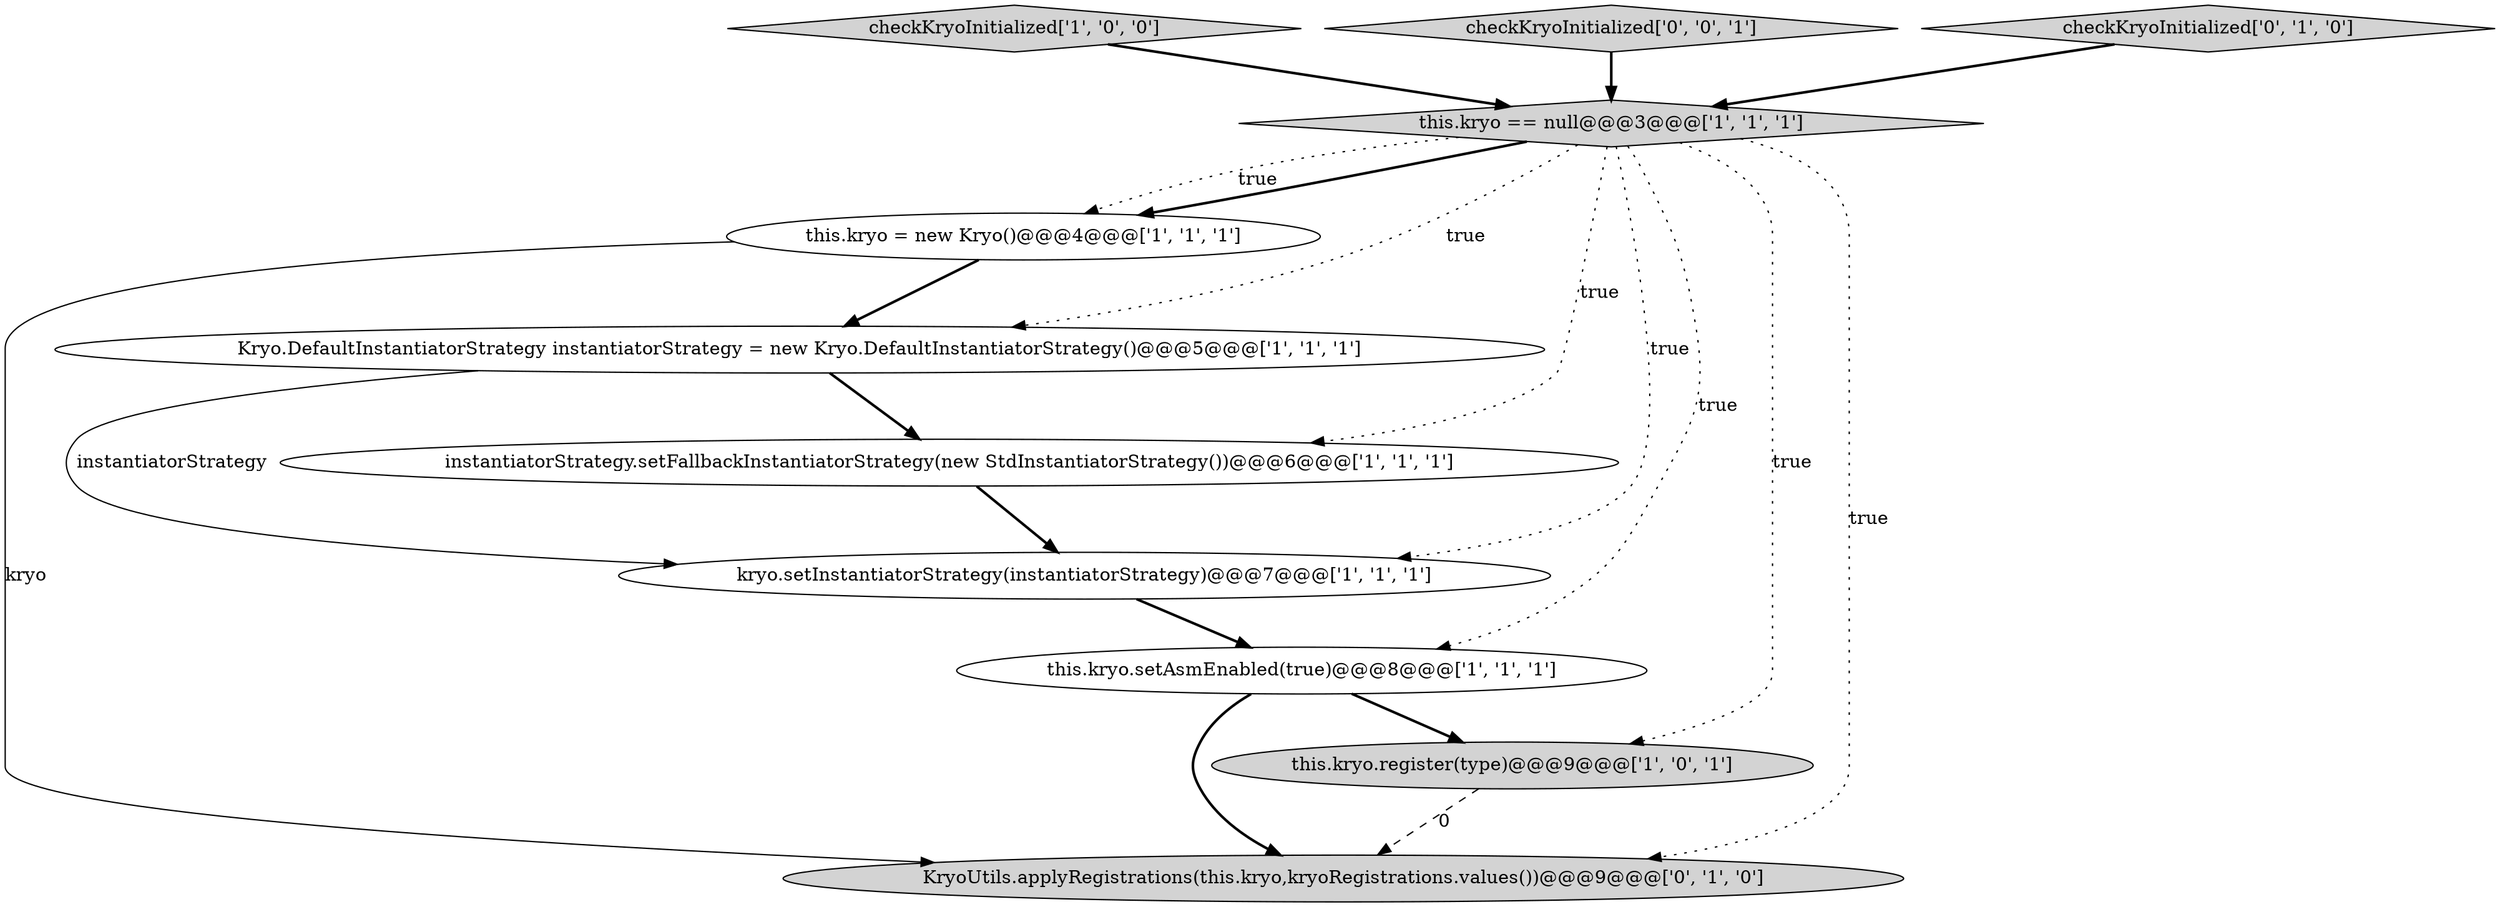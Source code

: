 digraph {
2 [style = filled, label = "kryo.setInstantiatorStrategy(instantiatorStrategy)@@@7@@@['1', '1', '1']", fillcolor = white, shape = ellipse image = "AAA0AAABBB1BBB"];
6 [style = filled, label = "this.kryo == null@@@3@@@['1', '1', '1']", fillcolor = lightgray, shape = diamond image = "AAA0AAABBB1BBB"];
0 [style = filled, label = "checkKryoInitialized['1', '0', '0']", fillcolor = lightgray, shape = diamond image = "AAA0AAABBB1BBB"];
10 [style = filled, label = "checkKryoInitialized['0', '0', '1']", fillcolor = lightgray, shape = diamond image = "AAA0AAABBB3BBB"];
1 [style = filled, label = "Kryo.DefaultInstantiatorStrategy instantiatorStrategy = new Kryo.DefaultInstantiatorStrategy()@@@5@@@['1', '1', '1']", fillcolor = white, shape = ellipse image = "AAA0AAABBB1BBB"];
4 [style = filled, label = "this.kryo = new Kryo()@@@4@@@['1', '1', '1']", fillcolor = white, shape = ellipse image = "AAA0AAABBB1BBB"];
7 [style = filled, label = "instantiatorStrategy.setFallbackInstantiatorStrategy(new StdInstantiatorStrategy())@@@6@@@['1', '1', '1']", fillcolor = white, shape = ellipse image = "AAA0AAABBB1BBB"];
8 [style = filled, label = "KryoUtils.applyRegistrations(this.kryo,kryoRegistrations.values())@@@9@@@['0', '1', '0']", fillcolor = lightgray, shape = ellipse image = "AAA1AAABBB2BBB"];
5 [style = filled, label = "this.kryo.setAsmEnabled(true)@@@8@@@['1', '1', '1']", fillcolor = white, shape = ellipse image = "AAA0AAABBB1BBB"];
3 [style = filled, label = "this.kryo.register(type)@@@9@@@['1', '0', '1']", fillcolor = lightgray, shape = ellipse image = "AAA0AAABBB1BBB"];
9 [style = filled, label = "checkKryoInitialized['0', '1', '0']", fillcolor = lightgray, shape = diamond image = "AAA0AAABBB2BBB"];
0->6 [style = bold, label=""];
6->5 [style = dotted, label="true"];
6->4 [style = dotted, label="true"];
6->8 [style = dotted, label="true"];
5->3 [style = bold, label=""];
6->1 [style = dotted, label="true"];
6->2 [style = dotted, label="true"];
1->7 [style = bold, label=""];
3->8 [style = dashed, label="0"];
5->8 [style = bold, label=""];
1->2 [style = solid, label="instantiatorStrategy"];
6->4 [style = bold, label=""];
10->6 [style = bold, label=""];
6->7 [style = dotted, label="true"];
4->1 [style = bold, label=""];
6->3 [style = dotted, label="true"];
2->5 [style = bold, label=""];
9->6 [style = bold, label=""];
4->8 [style = solid, label="kryo"];
7->2 [style = bold, label=""];
}
